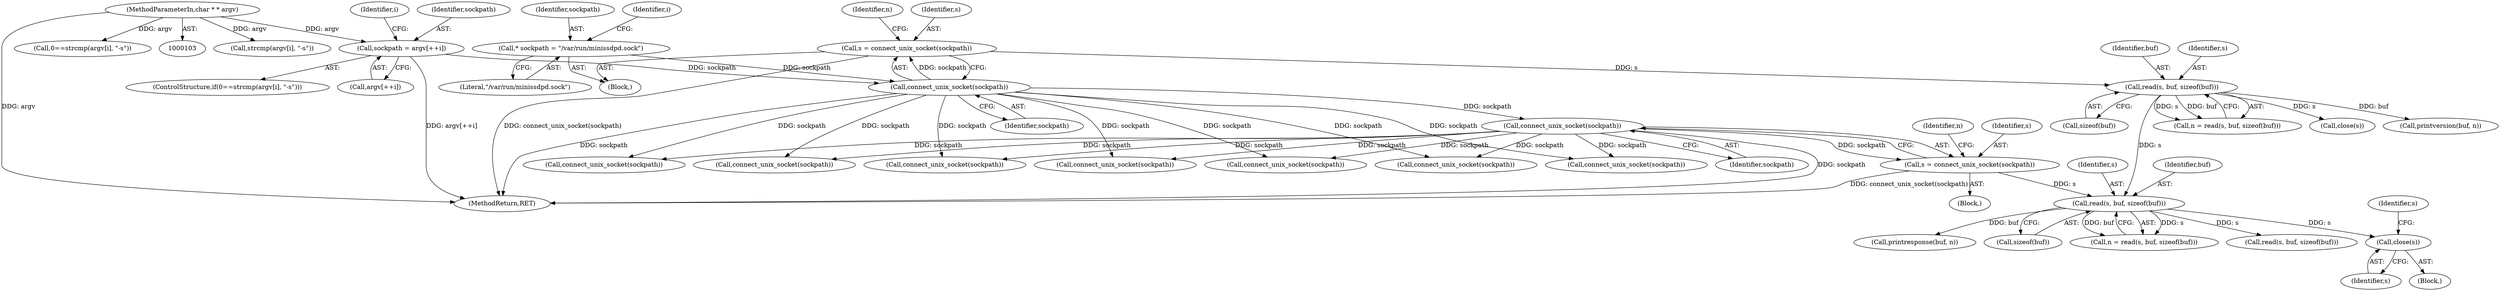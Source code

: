 digraph "0_miniupnp_b238cade9a173c6f751a34acf8ccff838a62aa47_0@API" {
"1000288" [label="(Call,close(s))"];
"1000270" [label="(Call,read(s, buf, sizeof(buf)))"];
"1000232" [label="(Call,read(s, buf, sizeof(buf)))"];
"1000220" [label="(Call,s = connect_unix_socket(sockpath))"];
"1000222" [label="(Call,connect_unix_socket(sockpath))"];
"1000159" [label="(Call,* sockpath = \"/var/run/minissdpd.sock\")"];
"1000182" [label="(Call,sockpath = argv[++i])"];
"1000105" [label="(MethodParameterIn,char * * argv)"];
"1000256" [label="(Call,s = connect_unix_socket(sockpath))"];
"1000258" [label="(Call,connect_unix_socket(sockpath))"];
"1000258" [label="(Call,connect_unix_socket(sockpath))"];
"1000288" [label="(Call,close(s))"];
"1000161" [label="(Literal,\"/var/run/minissdpd.sock\")"];
"1000177" [label="(Call,strcmp(argv[i], \"-s\"))"];
"1000289" [label="(Identifier,s)"];
"1000254" [label="(Call,close(s))"];
"1000599" [label="(MethodReturn,RET)"];
"1000280" [label="(Call,printresponse(buf, n))"];
"1000291" [label="(Identifier,s)"];
"1000220" [label="(Call,s = connect_unix_socket(sockpath))"];
"1000184" [label="(Call,argv[++i])"];
"1000247" [label="(Call,printversion(buf, n))"];
"1000182" [label="(Call,sockpath = argv[++i])"];
"1000230" [label="(Call,n = read(s, buf, sizeof(buf)))"];
"1000164" [label="(Identifier,i)"];
"1000159" [label="(Call,* sockpath = \"/var/run/minissdpd.sock\")"];
"1000174" [label="(ControlStructure,if(0==strcmp(argv[i], \"-s\")))"];
"1000292" [label="(Call,connect_unix_socket(sockpath))"];
"1000357" [label="(Call,connect_unix_socket(sockpath))"];
"1000508" [label="(Call,connect_unix_socket(sockpath))"];
"1000256" [label="(Call,s = connect_unix_socket(sockpath))"];
"1000105" [label="(MethodParameterIn,char * * argv)"];
"1000251" [label="(Block,)"];
"1000272" [label="(Identifier,buf)"];
"1000261" [label="(Identifier,n)"];
"1000234" [label="(Identifier,buf)"];
"1000183" [label="(Identifier,sockpath)"];
"1000259" [label="(Identifier,sockpath)"];
"1000233" [label="(Identifier,s)"];
"1000273" [label="(Call,sizeof(buf))"];
"1000106" [label="(Block,)"];
"1000235" [label="(Call,sizeof(buf))"];
"1000221" [label="(Identifier,s)"];
"1000326" [label="(Call,connect_unix_socket(sockpath))"];
"1000175" [label="(Call,0==strcmp(argv[i], \"-s\"))"];
"1000271" [label="(Identifier,s)"];
"1000287" [label="(Block,)"];
"1000223" [label="(Identifier,sockpath)"];
"1000232" [label="(Call,read(s, buf, sizeof(buf)))"];
"1000268" [label="(Call,n = read(s, buf, sizeof(buf)))"];
"1000304" [label="(Call,read(s, buf, sizeof(buf)))"];
"1000225" [label="(Identifier,n)"];
"1000572" [label="(Call,connect_unix_socket(sockpath))"];
"1000470" [label="(Call,connect_unix_socket(sockpath))"];
"1000172" [label="(Identifier,i)"];
"1000160" [label="(Identifier,sockpath)"];
"1000222" [label="(Call,connect_unix_socket(sockpath))"];
"1000270" [label="(Call,read(s, buf, sizeof(buf)))"];
"1000540" [label="(Call,connect_unix_socket(sockpath))"];
"1000257" [label="(Identifier,s)"];
"1000288" -> "1000287"  [label="AST: "];
"1000288" -> "1000289"  [label="CFG: "];
"1000289" -> "1000288"  [label="AST: "];
"1000291" -> "1000288"  [label="CFG: "];
"1000270" -> "1000288"  [label="DDG: s"];
"1000270" -> "1000268"  [label="AST: "];
"1000270" -> "1000273"  [label="CFG: "];
"1000271" -> "1000270"  [label="AST: "];
"1000272" -> "1000270"  [label="AST: "];
"1000273" -> "1000270"  [label="AST: "];
"1000268" -> "1000270"  [label="CFG: "];
"1000270" -> "1000268"  [label="DDG: s"];
"1000270" -> "1000268"  [label="DDG: buf"];
"1000232" -> "1000270"  [label="DDG: s"];
"1000256" -> "1000270"  [label="DDG: s"];
"1000270" -> "1000280"  [label="DDG: buf"];
"1000270" -> "1000304"  [label="DDG: s"];
"1000232" -> "1000230"  [label="AST: "];
"1000232" -> "1000235"  [label="CFG: "];
"1000233" -> "1000232"  [label="AST: "];
"1000234" -> "1000232"  [label="AST: "];
"1000235" -> "1000232"  [label="AST: "];
"1000230" -> "1000232"  [label="CFG: "];
"1000232" -> "1000230"  [label="DDG: s"];
"1000232" -> "1000230"  [label="DDG: buf"];
"1000220" -> "1000232"  [label="DDG: s"];
"1000232" -> "1000247"  [label="DDG: buf"];
"1000232" -> "1000254"  [label="DDG: s"];
"1000220" -> "1000106"  [label="AST: "];
"1000220" -> "1000222"  [label="CFG: "];
"1000221" -> "1000220"  [label="AST: "];
"1000222" -> "1000220"  [label="AST: "];
"1000225" -> "1000220"  [label="CFG: "];
"1000220" -> "1000599"  [label="DDG: connect_unix_socket(sockpath)"];
"1000222" -> "1000220"  [label="DDG: sockpath"];
"1000222" -> "1000223"  [label="CFG: "];
"1000223" -> "1000222"  [label="AST: "];
"1000222" -> "1000599"  [label="DDG: sockpath"];
"1000159" -> "1000222"  [label="DDG: sockpath"];
"1000182" -> "1000222"  [label="DDG: sockpath"];
"1000222" -> "1000258"  [label="DDG: sockpath"];
"1000222" -> "1000292"  [label="DDG: sockpath"];
"1000222" -> "1000326"  [label="DDG: sockpath"];
"1000222" -> "1000357"  [label="DDG: sockpath"];
"1000222" -> "1000470"  [label="DDG: sockpath"];
"1000222" -> "1000508"  [label="DDG: sockpath"];
"1000222" -> "1000540"  [label="DDG: sockpath"];
"1000222" -> "1000572"  [label="DDG: sockpath"];
"1000159" -> "1000106"  [label="AST: "];
"1000159" -> "1000161"  [label="CFG: "];
"1000160" -> "1000159"  [label="AST: "];
"1000161" -> "1000159"  [label="AST: "];
"1000164" -> "1000159"  [label="CFG: "];
"1000182" -> "1000174"  [label="AST: "];
"1000182" -> "1000184"  [label="CFG: "];
"1000183" -> "1000182"  [label="AST: "];
"1000184" -> "1000182"  [label="AST: "];
"1000172" -> "1000182"  [label="CFG: "];
"1000182" -> "1000599"  [label="DDG: argv[++i]"];
"1000105" -> "1000182"  [label="DDG: argv"];
"1000105" -> "1000103"  [label="AST: "];
"1000105" -> "1000599"  [label="DDG: argv"];
"1000105" -> "1000175"  [label="DDG: argv"];
"1000105" -> "1000177"  [label="DDG: argv"];
"1000256" -> "1000251"  [label="AST: "];
"1000256" -> "1000258"  [label="CFG: "];
"1000257" -> "1000256"  [label="AST: "];
"1000258" -> "1000256"  [label="AST: "];
"1000261" -> "1000256"  [label="CFG: "];
"1000256" -> "1000599"  [label="DDG: connect_unix_socket(sockpath)"];
"1000258" -> "1000256"  [label="DDG: sockpath"];
"1000258" -> "1000259"  [label="CFG: "];
"1000259" -> "1000258"  [label="AST: "];
"1000258" -> "1000599"  [label="DDG: sockpath"];
"1000258" -> "1000292"  [label="DDG: sockpath"];
"1000258" -> "1000326"  [label="DDG: sockpath"];
"1000258" -> "1000357"  [label="DDG: sockpath"];
"1000258" -> "1000470"  [label="DDG: sockpath"];
"1000258" -> "1000508"  [label="DDG: sockpath"];
"1000258" -> "1000540"  [label="DDG: sockpath"];
"1000258" -> "1000572"  [label="DDG: sockpath"];
}
